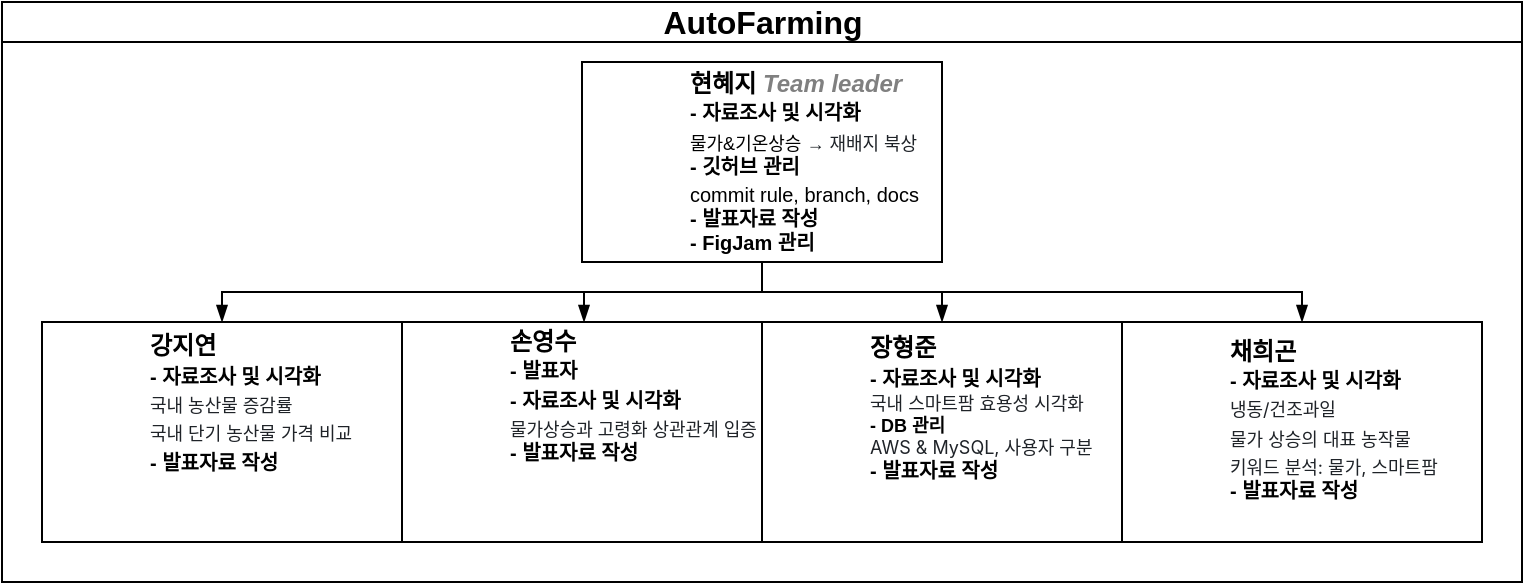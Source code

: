 <mxfile version="24.0.4" type="github">
  <diagram id="prtHgNgQTEPvFCAcTncT" name="Page-1">
    <mxGraphModel dx="989" dy="566" grid="1" gridSize="10" guides="1" tooltips="1" connect="1" arrows="1" fold="1" page="1" pageScale="1" pageWidth="827" pageHeight="1169" math="0" shadow="0">
      <root>
        <mxCell id="0" />
        <mxCell id="1" parent="0" />
        <mxCell id="dNxyNK7c78bLwvsdeMH5-11" value="&lt;font style=&quot;font-size: 16px;&quot;&gt;AutoFarming&lt;/font&gt;" style="swimlane;html=1;startSize=20;horizontal=1;containerType=tree;glass=0;" parent="1" vertex="1">
          <mxGeometry x="34" y="310" width="760" height="290" as="geometry" />
        </mxCell>
        <UserObject label="현혜지&amp;nbsp;&lt;i style=&quot;color: gray&quot;&gt;Team leader&lt;/i&gt;&lt;br&gt;&lt;font style=&quot;font-size: 10px;&quot;&gt;- 자료조사 및 시각화&lt;/font&gt;&lt;div style=&quot;&quot;&gt;&lt;span style=&quot;font-size: 9px;&quot;&gt;&lt;span style=&quot;font-weight: normal;&quot;&gt;물가&amp;amp;기온상승&amp;nbsp;&lt;/span&gt;&lt;/span&gt;&lt;span style=&quot;font-size: 9px; color: rgb(31, 35, 40); font-weight: 400; background-color: rgb(255, 255, 255);&quot;&gt;&lt;font style=&quot;font-size: 9px;&quot; face=&quot;Helvetica&quot;&gt;→ 재배지 북상&lt;/font&gt;&lt;/span&gt;&lt;span style=&quot;font-size: 10px;&quot;&gt;&lt;br&gt;&lt;/span&gt;&lt;div style=&quot;font-size: 10px;&quot;&gt;&lt;font style=&quot;font-size: 10px;&quot;&gt;- 깃허브 관리&lt;/font&gt;&lt;/div&gt;&lt;div style=&quot;&quot;&gt;&lt;font size=&quot;1&quot;&gt;&lt;span style=&quot;font-weight: 400;&quot;&gt;commit rule, branch, docs&lt;/span&gt;&lt;/font&gt;&lt;/div&gt;&lt;div style=&quot;font-size: 10px;&quot;&gt;&lt;font style=&quot;font-size: 10px;&quot;&gt;- 발표자료 작성&lt;/font&gt;&lt;/div&gt;&lt;div style=&quot;font-size: 10px;&quot;&gt;&lt;font style=&quot;font-size: 10px;&quot;&gt;- FigJam 관리&lt;/font&gt;&lt;/div&gt;&lt;/div&gt;" name="Tessa Miller" position="CFO" location="Office 1" email="me@example.com" placeholders="1" link="https://www.draw.io" id="dNxyNK7c78bLwvsdeMH5-12">
          <mxCell style="label;image=https://cdn3.iconfinder.com/data/icons/user-avatars-1/512/users-3-128.png;whiteSpace=wrap;html=1;rounded=0;glass=0;treeMoving=1;treeFolding=1;" parent="dNxyNK7c78bLwvsdeMH5-11" vertex="1">
            <mxGeometry x="290" y="30" width="180" height="100" as="geometry" />
          </mxCell>
        </UserObject>
        <mxCell id="dNxyNK7c78bLwvsdeMH5-15" value="" style="endArrow=blockThin;endFill=1;fontSize=11;edgeStyle=elbowEdgeStyle;elbow=vertical;rounded=0;entryX=0.5;entryY=0;entryDx=0;entryDy=0;exitX=0.5;exitY=1;exitDx=0;exitDy=0;" parent="dNxyNK7c78bLwvsdeMH5-11" source="dNxyNK7c78bLwvsdeMH5-12" edge="1">
          <mxGeometry relative="1" as="geometry">
            <mxPoint x="381" y="135" as="sourcePoint" />
            <mxPoint x="291.0" y="160" as="targetPoint" />
            <Array as="points">
              <mxPoint x="331" y="145" />
            </Array>
          </mxGeometry>
        </mxCell>
        <mxCell id="dNxyNK7c78bLwvsdeMH5-17" value="" style="endArrow=blockThin;endFill=1;fontSize=11;edgeStyle=elbowEdgeStyle;elbow=vertical;rounded=0;entryX=0.5;entryY=0;entryDx=0;entryDy=0;" parent="dNxyNK7c78bLwvsdeMH5-11" target="dNxyNK7c78bLwvsdeMH5-18" edge="1">
          <mxGeometry relative="1" as="geometry">
            <mxPoint x="380" y="130" as="sourcePoint" />
            <mxPoint x="650.0" y="150" as="targetPoint" />
          </mxGeometry>
        </mxCell>
        <UserObject label="손영수&lt;div&gt;&lt;span style=&quot;font-size: 10px;&quot;&gt;- 발표자&lt;/span&gt;&lt;/div&gt;&lt;div&gt;&lt;font style=&quot;font-size: 10px;&quot;&gt;- 자료조사 및 시각화&lt;/font&gt;&lt;div&gt;&lt;span style=&quot;color: rgb(31, 35, 40); font-weight: 400; background-color: rgb(255, 255, 255);&quot;&gt;&lt;font style=&quot;font-size: 9px;&quot; face=&quot;Helvetica&quot;&gt;물가상승과 고령화 상관관계 입증&lt;/font&gt;&lt;/span&gt;&lt;div style=&quot;font-size: 10px;&quot;&gt;&lt;span style=&quot;background-color: initial;&quot;&gt;- 발표자료 작성&lt;/span&gt;&lt;br&gt;&lt;/div&gt;&lt;/div&gt;&lt;/div&gt;&lt;div style=&quot;font-size: 10px;&quot;&gt;&lt;span style=&quot;background-color: initial;&quot;&gt;&lt;br&gt;&lt;/span&gt;&lt;/div&gt;&lt;div style=&quot;font-size: 10px;&quot;&gt;&lt;span style=&quot;background-color: initial;&quot;&gt;&lt;br&gt;&lt;/span&gt;&lt;/div&gt;&lt;div style=&quot;font-size: 10px;&quot;&gt;&lt;span style=&quot;background-color: initial;&quot;&gt;&lt;br&gt;&lt;/span&gt;&lt;/div&gt;" name="Evan Valet" position="HR Director" location="Office 4" email="me@example.com" placeholders="1" link="https://www.draw.io" id="OBXP10FfQTyk7-cbXmH6-1">
          <mxCell style="label;image=https://cdn3.iconfinder.com/data/icons/user-avatars-1/512/users-9-2-128.png;whiteSpace=wrap;html=1;rounded=0;glass=0;treeFolding=1;treeMoving=1;" parent="dNxyNK7c78bLwvsdeMH5-11" vertex="1">
            <mxGeometry x="200" y="160" width="180" height="110" as="geometry" />
          </mxCell>
        </UserObject>
        <UserObject label="채희곤&amp;nbsp;&lt;br&gt;&lt;font style=&quot;font-size: 10px;&quot;&gt;- 자료조사 및 시각화&lt;/font&gt;&lt;div&gt;&lt;span style=&quot;background-color: rgb(255, 255, 255); color: rgb(31, 35, 40); font-family: -apple-system, BlinkMacSystemFont, &amp;quot;Segoe UI&amp;quot;, &amp;quot;Noto Sans&amp;quot;, Helvetica, Arial, sans-serif, &amp;quot;Apple Color Emoji&amp;quot;, &amp;quot;Segoe UI Emoji&amp;quot;; font-weight: 400; font-size: 9px;&quot;&gt;냉동/건조과일&lt;/span&gt;&lt;/div&gt;&lt;div&gt;&lt;span style=&quot;color: rgb(31, 35, 40); font-family: -apple-system, BlinkMacSystemFont, &amp;quot;Segoe UI&amp;quot;, &amp;quot;Noto Sans&amp;quot;, Helvetica, Arial, sans-serif, &amp;quot;Apple Color Emoji&amp;quot;, &amp;quot;Segoe UI Emoji&amp;quot;; font-weight: 400; background-color: rgb(255, 255, 255);&quot;&gt;&lt;font style=&quot;font-size: 9px;&quot;&gt;물가 상승의 대표 농작물&lt;/font&gt;&lt;/span&gt;&lt;/div&gt;&lt;div&gt;&lt;span style=&quot;background-color: rgb(255, 255, 255); color: rgb(31, 35, 40); font-family: -apple-system, BlinkMacSystemFont, &amp;quot;Segoe UI&amp;quot;, &amp;quot;Noto Sans&amp;quot;, Helvetica, Arial, sans-serif, &amp;quot;Apple Color Emoji&amp;quot;, &amp;quot;Segoe UI Emoji&amp;quot;; font-weight: 400;&quot;&gt;&lt;font style=&quot;font-size: 9px;&quot;&gt;키워드 분석: 물가, 스마트팜&lt;/font&gt;&lt;/span&gt;&lt;div style=&quot;font-size: 10px;&quot;&gt;- 발표자료 작성&lt;/div&gt;&lt;/div&gt;&lt;div style=&quot;font-size: 10px;&quot;&gt;&lt;br&gt;&lt;/div&gt;" name="Evan Valet" position="HR Director" location="Office 4" email="me@example.com" placeholders="1" link="https://www.draw.io" id="OBXP10FfQTyk7-cbXmH6-2">
          <mxCell style="label;image=https://cdn3.iconfinder.com/data/icons/user-avatars-1/512/users-9-2-128.png;whiteSpace=wrap;html=1;rounded=0;glass=0;treeFolding=1;treeMoving=1;" parent="dNxyNK7c78bLwvsdeMH5-11" vertex="1">
            <mxGeometry x="560" y="160" width="180" height="110" as="geometry" />
          </mxCell>
        </UserObject>
        <UserObject label="강지연&lt;font color=&quot;#808080&quot;&gt;&lt;i&gt;&amp;nbsp;&lt;/i&gt;&lt;/font&gt;&lt;br&gt;&lt;font style=&quot;font-size: 10px;&quot;&gt;- 자료조사 및 시각화&lt;/font&gt;&lt;div&gt;&lt;span style=&quot;color: rgb(31, 35, 40); font-weight: 400; background-color: rgb(255, 255, 255);&quot;&gt;&lt;font style=&quot;font-size: 9px;&quot; face=&quot;Helvetica&quot;&gt;국내 농산물 증감률&lt;/font&gt;&lt;/span&gt;&lt;/div&gt;&lt;div&gt;&lt;span style=&quot;color: rgb(31, 35, 40); font-weight: 400; background-color: rgb(255, 255, 255);&quot;&gt;&lt;font style=&quot;font-size: 9px;&quot; face=&quot;Helvetica&quot;&gt;국내 단기 농산물 가격 비교&lt;/font&gt;&lt;/span&gt;&lt;br&gt;&lt;/div&gt;&lt;div&gt;&lt;span style=&quot;font-size: 10px;&quot;&gt;- 발표자료 작성&lt;/span&gt;&lt;span style=&quot;color: rgb(31, 35, 40); font-weight: 400; background-color: rgb(255, 255, 255);&quot;&gt;&lt;font style=&quot;font-size: 9px;&quot; face=&quot;Helvetica&quot;&gt;&lt;br&gt;&lt;/font&gt;&lt;/span&gt;&lt;/div&gt;&lt;div&gt;&lt;span style=&quot;color: rgb(31, 35, 40); font-weight: 400; background-color: rgb(255, 255, 255);&quot;&gt;&lt;font style=&quot;font-size: 9px;&quot; face=&quot;Helvetica&quot;&gt;&lt;br&gt;&lt;/font&gt;&lt;/span&gt;&lt;/div&gt;&lt;div&gt;&lt;span style=&quot;color: rgb(31, 35, 40); font-weight: 400; background-color: rgb(255, 255, 255);&quot;&gt;&lt;font style=&quot;font-size: 9px;&quot; face=&quot;Helvetica&quot;&gt;&lt;br&gt;&lt;/font&gt;&lt;/span&gt;&lt;/div&gt;" name="Tessa Miller" position="CFO" location="Office 1" email="me@example.com" placeholders="1" link="https://www.draw.io" id="OBXP10FfQTyk7-cbXmH6-7">
          <mxCell style="label;image=https://cdn3.iconfinder.com/data/icons/user-avatars-1/512/users-3-128.png;whiteSpace=wrap;html=1;rounded=0;glass=0;treeMoving=1;treeFolding=1;" parent="dNxyNK7c78bLwvsdeMH5-11" vertex="1">
            <mxGeometry x="20" y="160" width="180" height="110" as="geometry" />
          </mxCell>
        </UserObject>
        <mxCell id="OBXP10FfQTyk7-cbXmH6-19" value="" style="endArrow=blockThin;endFill=1;fontSize=11;edgeStyle=elbowEdgeStyle;elbow=vertical;rounded=0;exitX=0.5;exitY=1;exitDx=0;exitDy=0;" parent="dNxyNK7c78bLwvsdeMH5-11" source="dNxyNK7c78bLwvsdeMH5-12" target="OBXP10FfQTyk7-cbXmH6-7" edge="1">
          <mxGeometry relative="1" as="geometry">
            <mxPoint x="151" y="110" as="sourcePoint" />
            <mxPoint x="421" y="140" as="targetPoint" />
          </mxGeometry>
        </mxCell>
        <mxCell id="OBXP10FfQTyk7-cbXmH6-22" value="" style="endArrow=blockThin;endFill=1;fontSize=11;edgeStyle=elbowEdgeStyle;elbow=vertical;rounded=0;entryX=0.5;entryY=0;entryDx=0;entryDy=0;exitX=0.5;exitY=1;exitDx=0;exitDy=0;" parent="dNxyNK7c78bLwvsdeMH5-11" source="dNxyNK7c78bLwvsdeMH5-12" target="OBXP10FfQTyk7-cbXmH6-2" edge="1">
          <mxGeometry relative="1" as="geometry">
            <mxPoint x="400" y="150" as="sourcePoint" />
            <mxPoint x="670" y="180" as="targetPoint" />
          </mxGeometry>
        </mxCell>
        <UserObject label="장형준&amp;nbsp;&lt;br&gt;&lt;font style=&quot;font-size: 10px;&quot;&gt;- 자료조사 및 시각화&lt;/font&gt;&lt;div style=&quot;font-size: 9px;&quot;&gt;&lt;span style=&quot;color: rgb(31, 35, 40); font-family: -apple-system, BlinkMacSystemFont, &amp;quot;Segoe UI&amp;quot;, &amp;quot;Noto Sans&amp;quot;, Helvetica, Arial, sans-serif, &amp;quot;Apple Color Emoji&amp;quot;, &amp;quot;Segoe UI Emoji&amp;quot;; font-weight: 400; background-color: rgb(255, 255, 255);&quot;&gt;&lt;font style=&quot;font-size: 9px;&quot;&gt;국내 스마트팜 효용성 시각화&lt;/font&gt;&lt;/span&gt;&lt;span style=&quot;font-size: 10px;&quot;&gt;&lt;br&gt;&lt;/span&gt;&lt;div style=&quot;&quot;&gt;- DB 관리&lt;/div&gt;&lt;div&gt;&lt;span style=&quot;color: rgb(31, 35, 40); font-family: -apple-system, BlinkMacSystemFont, &amp;quot;Segoe UI&amp;quot;, &amp;quot;Noto Sans&amp;quot;, Helvetica, Arial, sans-serif, &amp;quot;Apple Color Emoji&amp;quot;, &amp;quot;Segoe UI Emoji&amp;quot;; font-weight: 400; background-color: rgb(255, 255, 255);&quot;&gt;AWS &amp;amp; MySQL, 사용자 구분&lt;/span&gt;&lt;br&gt;&lt;/div&gt;&lt;div style=&quot;font-size: 10px;&quot;&gt;- 발표자료 작성&lt;/div&gt;&lt;/div&gt;&lt;div style=&quot;font-size: 10px;&quot;&gt;&lt;br&gt;&lt;/div&gt;&lt;div style=&quot;font-size: 10px;&quot;&gt;&lt;br&gt;&lt;/div&gt;" name="Alison Donovan" position="System Admin" location="Office 3" email="me@example.com" placeholders="1" link="https://www.draw.io" id="dNxyNK7c78bLwvsdeMH5-18">
          <mxCell style="label;image=https://cdn3.iconfinder.com/data/icons/user-avatars-1/512/users-2-128.png;whiteSpace=wrap;html=1;rounded=0;glass=0;" parent="dNxyNK7c78bLwvsdeMH5-11" vertex="1">
            <mxGeometry x="380" y="160" width="180" height="110" as="geometry" />
          </mxCell>
        </UserObject>
      </root>
    </mxGraphModel>
  </diagram>
</mxfile>
